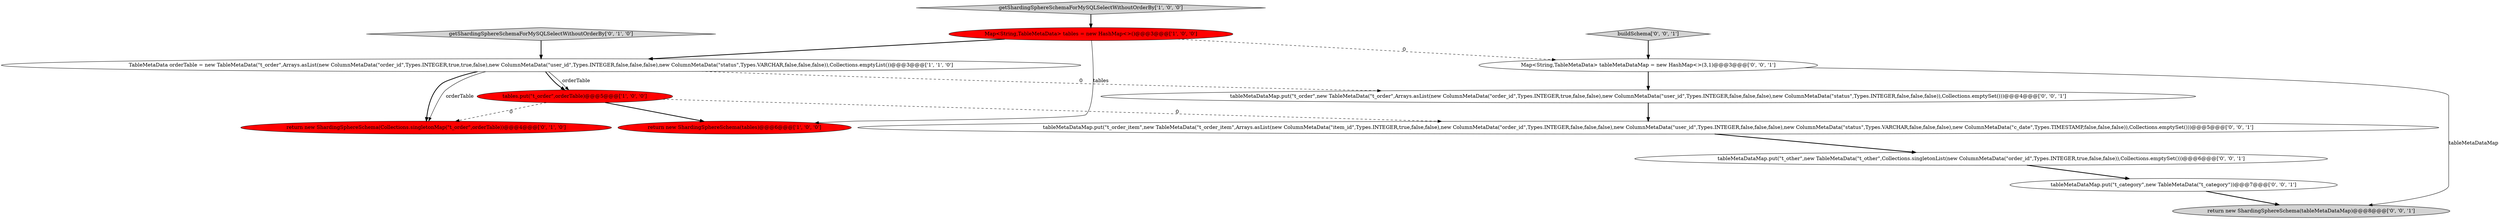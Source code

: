 digraph {
3 [style = filled, label = "tables.put(\"t_order\",orderTable)@@@5@@@['1', '0', '0']", fillcolor = red, shape = ellipse image = "AAA1AAABBB1BBB"];
13 [style = filled, label = "Map<String,TableMetaData> tableMetaDataMap = new HashMap<>(3,1)@@@3@@@['0', '0', '1']", fillcolor = white, shape = ellipse image = "AAA0AAABBB3BBB"];
7 [style = filled, label = "tableMetaDataMap.put(\"t_category\",new TableMetaData(\"t_category\"))@@@7@@@['0', '0', '1']", fillcolor = white, shape = ellipse image = "AAA0AAABBB3BBB"];
12 [style = filled, label = "return new ShardingSphereSchema(tableMetaDataMap)@@@8@@@['0', '0', '1']", fillcolor = lightgray, shape = ellipse image = "AAA0AAABBB3BBB"];
0 [style = filled, label = "TableMetaData orderTable = new TableMetaData(\"t_order\",Arrays.asList(new ColumnMetaData(\"order_id\",Types.INTEGER,true,true,false),new ColumnMetaData(\"user_id\",Types.INTEGER,false,false,false),new ColumnMetaData(\"status\",Types.VARCHAR,false,false,false)),Collections.emptyList())@@@3@@@['1', '1', '0']", fillcolor = white, shape = ellipse image = "AAA0AAABBB1BBB"];
5 [style = filled, label = "return new ShardingSphereSchema(Collections.singletonMap(\"t_order\",orderTable))@@@4@@@['0', '1', '0']", fillcolor = red, shape = ellipse image = "AAA1AAABBB2BBB"];
6 [style = filled, label = "getShardingSphereSchemaForMySQLSelectWithoutOrderBy['0', '1', '0']", fillcolor = lightgray, shape = diamond image = "AAA0AAABBB2BBB"];
8 [style = filled, label = "buildSchema['0', '0', '1']", fillcolor = lightgray, shape = diamond image = "AAA0AAABBB3BBB"];
4 [style = filled, label = "Map<String,TableMetaData> tables = new HashMap<>()@@@3@@@['1', '0', '0']", fillcolor = red, shape = ellipse image = "AAA1AAABBB1BBB"];
10 [style = filled, label = "tableMetaDataMap.put(\"t_order_item\",new TableMetaData(\"t_order_item\",Arrays.asList(new ColumnMetaData(\"item_id\",Types.INTEGER,true,false,false),new ColumnMetaData(\"order_id\",Types.INTEGER,false,false,false),new ColumnMetaData(\"user_id\",Types.INTEGER,false,false,false),new ColumnMetaData(\"status\",Types.VARCHAR,false,false,false),new ColumnMetaData(\"c_date\",Types.TIMESTAMP,false,false,false)),Collections.emptySet()))@@@5@@@['0', '0', '1']", fillcolor = white, shape = ellipse image = "AAA0AAABBB3BBB"];
11 [style = filled, label = "tableMetaDataMap.put(\"t_other\",new TableMetaData(\"t_other\",Collections.singletonList(new ColumnMetaData(\"order_id\",Types.INTEGER,true,false,false)),Collections.emptySet()))@@@6@@@['0', '0', '1']", fillcolor = white, shape = ellipse image = "AAA0AAABBB3BBB"];
9 [style = filled, label = "tableMetaDataMap.put(\"t_order\",new TableMetaData(\"t_order\",Arrays.asList(new ColumnMetaData(\"order_id\",Types.INTEGER,true,false,false),new ColumnMetaData(\"user_id\",Types.INTEGER,false,false,false),new ColumnMetaData(\"status\",Types.INTEGER,false,false,false)),Collections.emptySet()))@@@4@@@['0', '0', '1']", fillcolor = white, shape = ellipse image = "AAA0AAABBB3BBB"];
1 [style = filled, label = "return new ShardingSphereSchema(tables)@@@6@@@['1', '0', '0']", fillcolor = red, shape = ellipse image = "AAA1AAABBB1BBB"];
2 [style = filled, label = "getShardingSphereSchemaForMySQLSelectWithoutOrderBy['1', '0', '0']", fillcolor = lightgray, shape = diamond image = "AAA0AAABBB1BBB"];
0->3 [style = bold, label=""];
3->5 [style = dashed, label="0"];
13->12 [style = solid, label="tableMetaDataMap"];
3->10 [style = dashed, label="0"];
6->0 [style = bold, label=""];
13->9 [style = bold, label=""];
0->9 [style = dashed, label="0"];
9->10 [style = bold, label=""];
0->3 [style = solid, label="orderTable"];
3->1 [style = bold, label=""];
0->5 [style = solid, label="orderTable"];
4->13 [style = dashed, label="0"];
2->4 [style = bold, label=""];
7->12 [style = bold, label=""];
11->7 [style = bold, label=""];
4->1 [style = solid, label="tables"];
8->13 [style = bold, label=""];
4->0 [style = bold, label=""];
0->5 [style = bold, label=""];
10->11 [style = bold, label=""];
}
